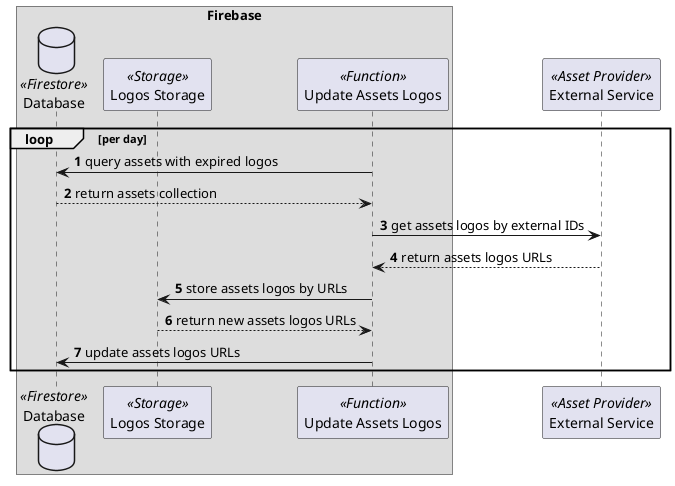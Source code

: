 @startuml

autonumber

box Firebase
    database Database <<Firestore>>
    participant "Logos Storage" as LogosStorage <<Storage>>
    participant "Update Assets Logos" as UpdateAssetsLogos <<Function>>
end box
participant "External Service" as ExternalService <<Asset Provider>>

loop per day
    UpdateAssetsLogos -> Database: query assets with expired logos
    Database --> UpdateAssetsLogos: return assets collection
    UpdateAssetsLogos -> ExternalService: get assets logos by external IDs
    ExternalService --> UpdateAssetsLogos: return assets logos URLs
    UpdateAssetsLogos -> LogosStorage: store assets logos by URLs
    LogosStorage --> UpdateAssetsLogos: return new assets logos URLs
    UpdateAssetsLogos -> Database: update assets logos URLs
end

@enduml

